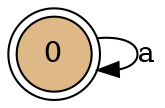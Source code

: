 digraph my_graph {
bgcolor=white;
0 [color=black, fillcolor=burlywood, shape=doublecircle, style=filled];
0 -> 0  [label=a];
}

